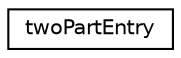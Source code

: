 digraph "Graphical Class Hierarchy"
{
 // LATEX_PDF_SIZE
  edge [fontname="Helvetica",fontsize="10",labelfontname="Helvetica",labelfontsize="10"];
  node [fontname="Helvetica",fontsize="10",shape=record];
  rankdir="LR";
  Node0 [label="twoPartEntry",height=0.2,width=0.4,color="black", fillcolor="white", style="filled",URL="$classpFlow_1_1twoPartEntry.html",tooltip=" "];
}

